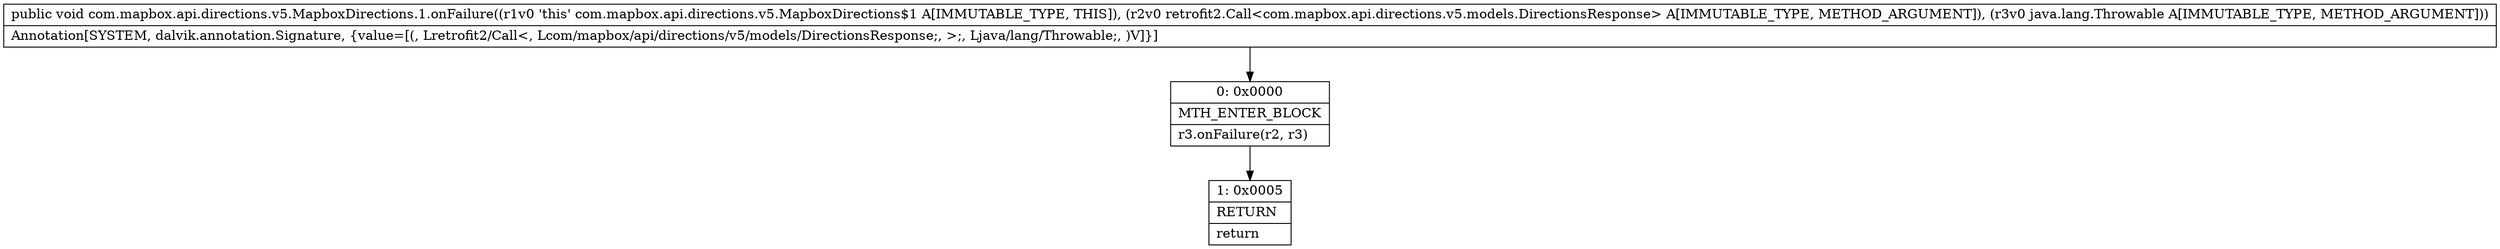 digraph "CFG forcom.mapbox.api.directions.v5.MapboxDirections.1.onFailure(Lretrofit2\/Call;Ljava\/lang\/Throwable;)V" {
Node_0 [shape=record,label="{0\:\ 0x0000|MTH_ENTER_BLOCK\l|r3.onFailure(r2, r3)\l}"];
Node_1 [shape=record,label="{1\:\ 0x0005|RETURN\l|return\l}"];
MethodNode[shape=record,label="{public void com.mapbox.api.directions.v5.MapboxDirections.1.onFailure((r1v0 'this' com.mapbox.api.directions.v5.MapboxDirections$1 A[IMMUTABLE_TYPE, THIS]), (r2v0 retrofit2.Call\<com.mapbox.api.directions.v5.models.DirectionsResponse\> A[IMMUTABLE_TYPE, METHOD_ARGUMENT]), (r3v0 java.lang.Throwable A[IMMUTABLE_TYPE, METHOD_ARGUMENT]))  | Annotation[SYSTEM, dalvik.annotation.Signature, \{value=[(, Lretrofit2\/Call\<, Lcom\/mapbox\/api\/directions\/v5\/models\/DirectionsResponse;, \>;, Ljava\/lang\/Throwable;, )V]\}]\l}"];
MethodNode -> Node_0;
Node_0 -> Node_1;
}

